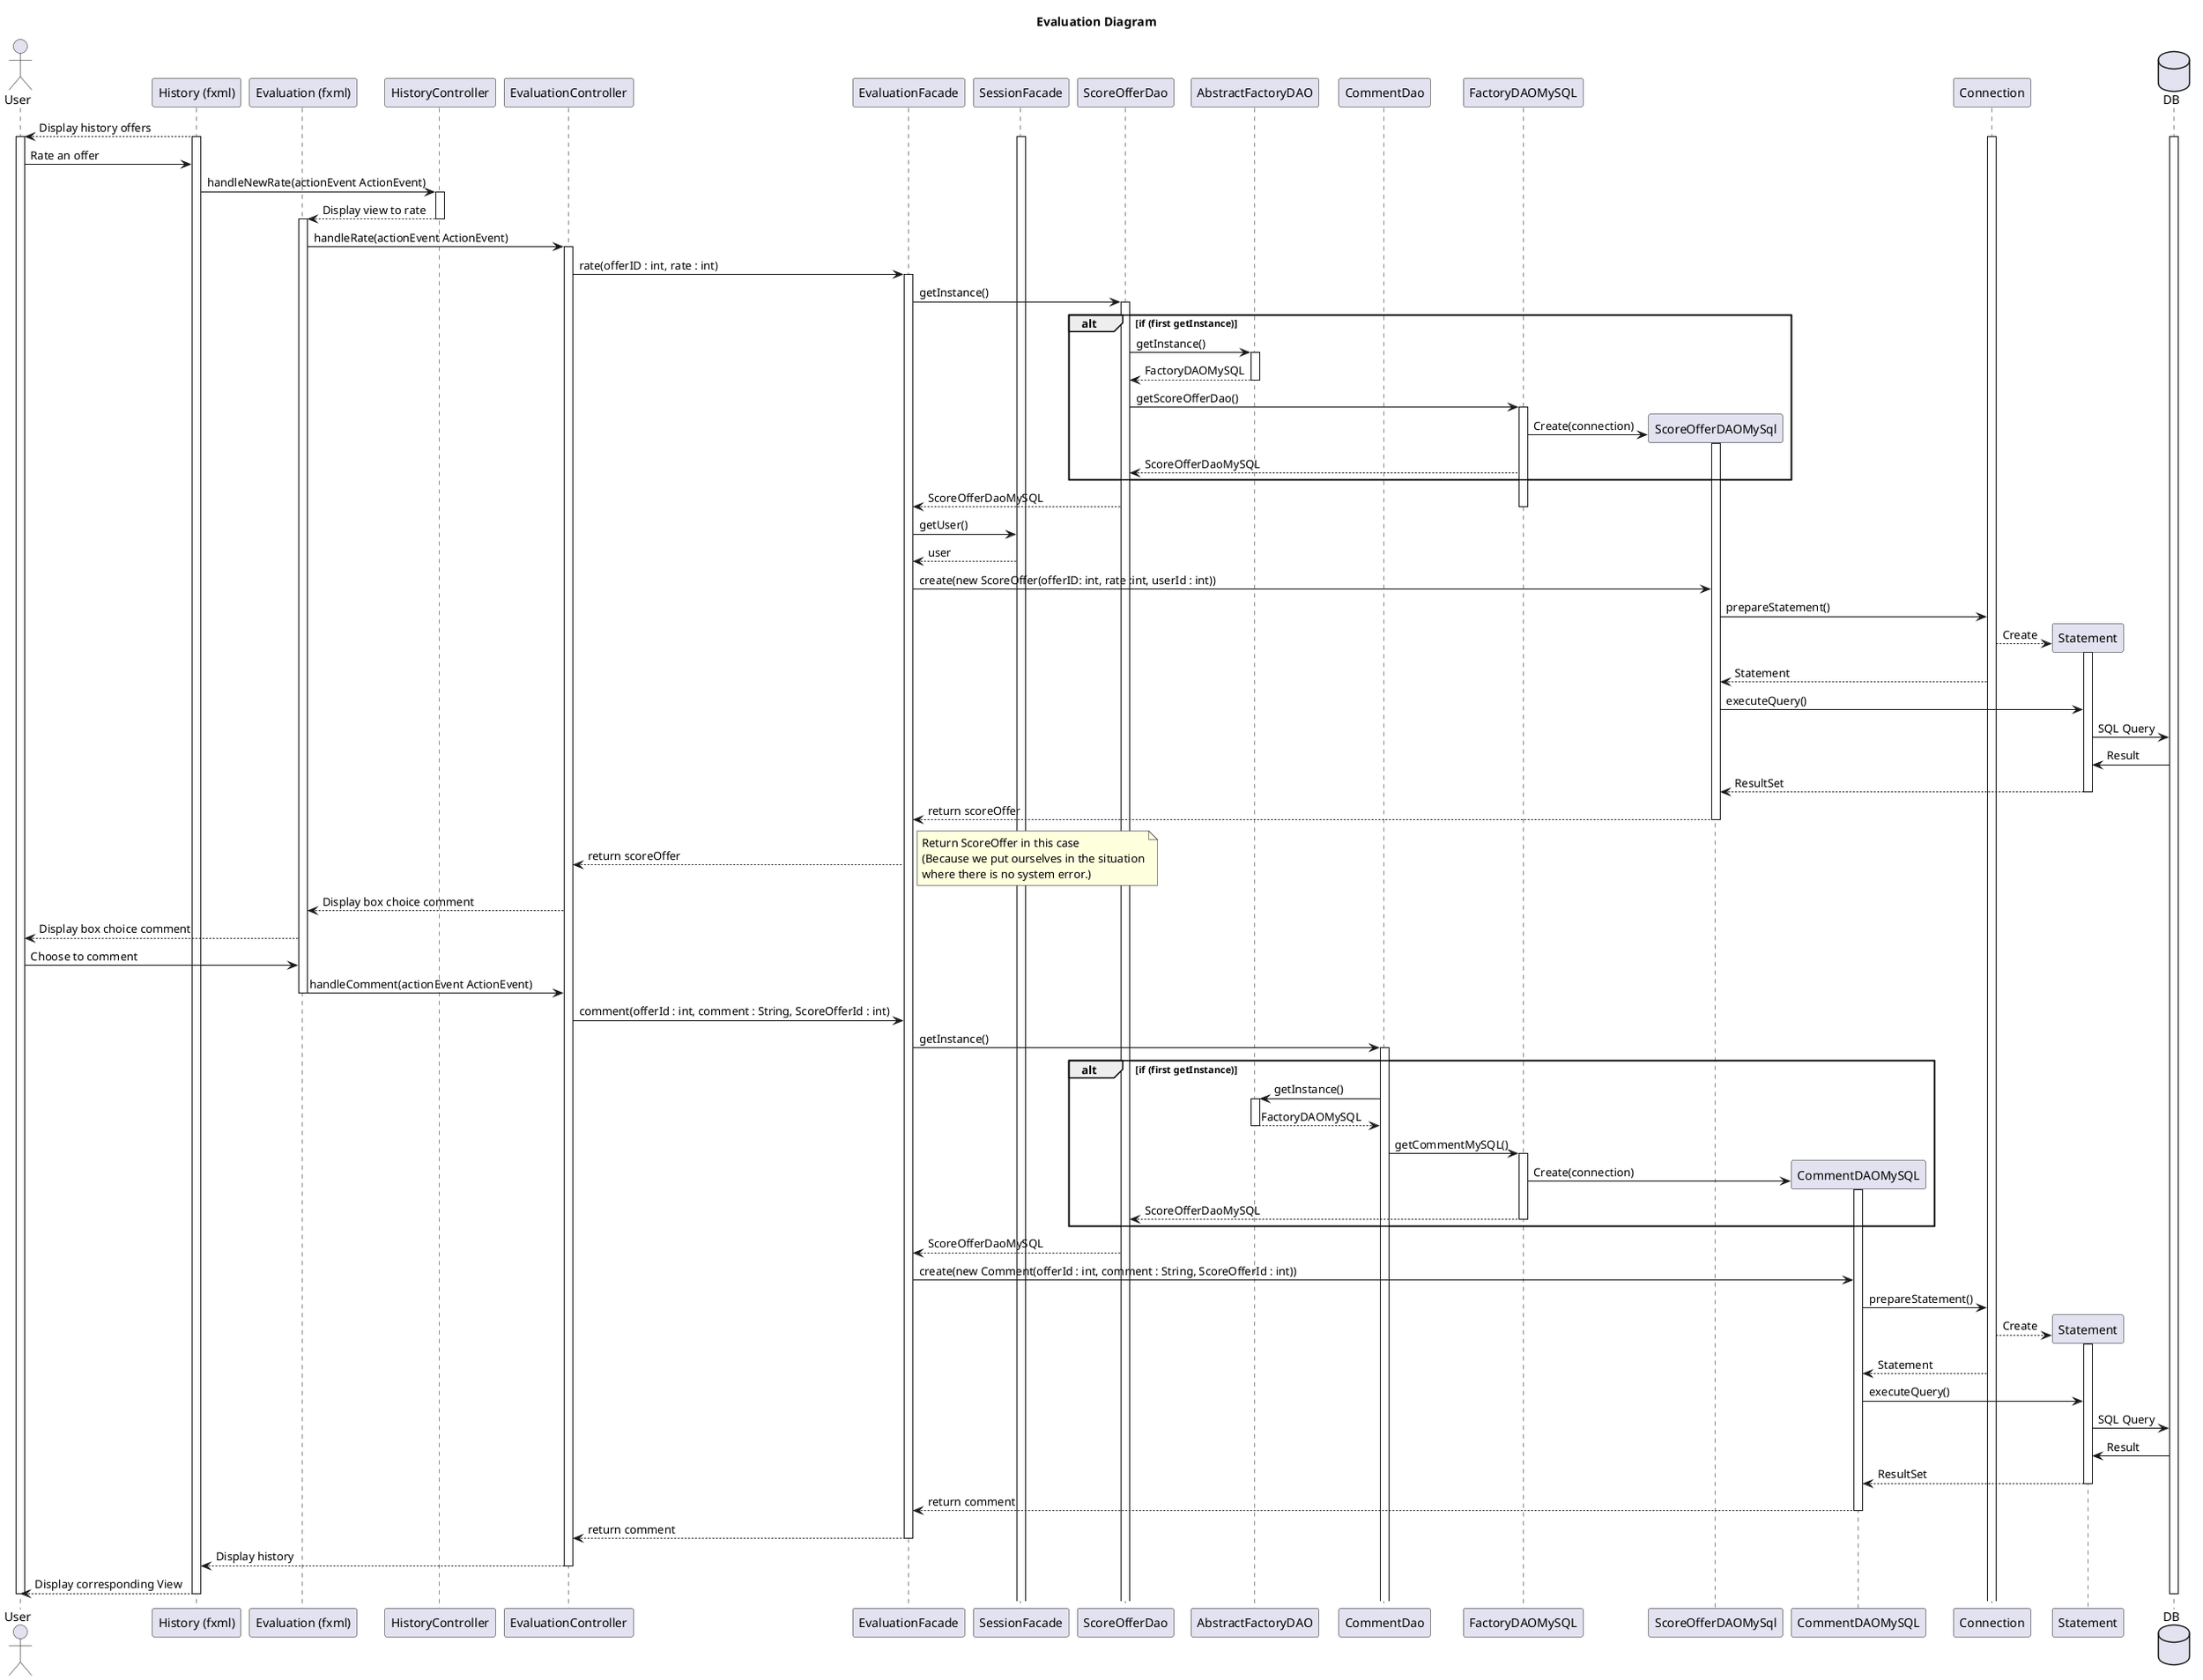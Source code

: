 @startuml
title Evaluation Diagram

actor User
participant "History (fxml)"
participant "Evaluation (fxml)" as evView
participant HistoryController
participant EvaluationController
participant EvaluationFacade
participant SessionFacade
participant ScoreOfferDao
participant AbstractFactoryDAO
participant CommentDao
participant FactoryDAOMySQL
participant ScoreOfferDAOMySql
participant CommentDAOMySQL
participant Connection
participant Statement
database DB


"History (fxml)"-->User: Display history offers

activate "History (fxml)"
activate User
activate DB
activate SessionFacade
activate Connection

User->"History (fxml)": Rate an offer

"History (fxml)"->HistoryController: handleNewRate(actionEvent ActionEvent)

activate HistoryController
HistoryController --> evView :  Display view to rate
deactivate HistoryController
activate evView
evView -> EvaluationController : handleRate(actionEvent ActionEvent)

activate EvaluationController
EvaluationController->EvaluationFacade: rate(offerID : int, rate : int)



activate EvaluationFacade
EvaluationFacade->ScoreOfferDao : getInstance()
alt if (first getInstance)
    activate ScoreOfferDao
    ScoreOfferDao -> AbstractFactoryDAO : getInstance()
    activate AbstractFactoryDAO
    AbstractFactoryDAO --> ScoreOfferDao : FactoryDAOMySQL
    deactivate AbstractFactoryDAO

    ScoreOfferDao -> FactoryDAOMySQL : getScoreOfferDao()
    activate FactoryDAOMySQL
    FactoryDAOMySQL -> ScoreOfferDAOMySql **:Create(connection)
    activate ScoreOfferDAOMySql
    FactoryDAOMySQL --> ScoreOfferDao : ScoreOfferDaoMySQL
end

ScoreOfferDao --> EvaluationFacade : ScoreOfferDaoMySQL



deactivate FactoryDAOMySQL
EvaluationFacade -> SessionFacade : getUser()
SessionFacade --> EvaluationFacade : user
EvaluationFacade->ScoreOfferDAOMySql: create(new ScoreOffer(offerID: int, rate :int, userId : int))

ScoreOfferDAOMySql->Connection: prepareStatement()


Connection-->Statement **: Create

activate Statement

Connection-->ScoreOfferDAOMySql: Statement



ScoreOfferDAOMySql->Statement:executeQuery()

Statement->DB: SQL Query

DB->Statement:Result

Statement-->ScoreOfferDAOMySql: ResultSet

deactivate Statement

ScoreOfferDAOMySql-->EvaluationFacade: return scoreOffer
deactivate ScoreOfferDAOMySql


EvaluationFacade --> EvaluationController : return scoreOffer
note right
    Return ScoreOffer in this case
    (Because we put ourselves in the situation
    where there is no system error.)
end note



EvaluationController --> evView : Display box choice comment
evView --> User : Display box choice comment
User -> evView : Choose to comment
evView -> EvaluationController : handleComment(actionEvent ActionEvent)
deactivate evView
EvaluationController -> EvaluationFacade : comment(offerId : int, comment : String, ScoreOfferId : int)

EvaluationFacade->CommentDao : getInstance()
alt if (first getInstance)
    activate CommentDao
    CommentDao -> AbstractFactoryDAO : getInstance()
    activate AbstractFactoryDAO
    AbstractFactoryDAO --> CommentDao : FactoryDAOMySQL
    deactivate AbstractFactoryDAO

    CommentDao -> FactoryDAOMySQL : getCommentMySQL()
    activate FactoryDAOMySQL
    FactoryDAOMySQL -> CommentDAOMySQL **:Create(connection)
    activate CommentDAOMySQL
    FactoryDAOMySQL --> ScoreOfferDao : ScoreOfferDaoMySQL

    deactivate FactoryDAOMySQL
end

ScoreOfferDao --> EvaluationFacade : ScoreOfferDaoMySQL



EvaluationFacade -> CommentDAOMySQL : create(new Comment(offerId : int, comment : String, ScoreOfferId : int))

CommentDAOMySQL->Connection: prepareStatement()

Connection-->Statement **: Create

activate Statement

Connection-->CommentDAOMySQL: Statement


CommentDAOMySQL->Statement:executeQuery()

Statement->DB: SQL Query

DB->Statement:Result

Statement-->CommentDAOMySQL: ResultSet

deactivate Statement
CommentDAOMySQL --> EvaluationFacade : return comment
deactivate CommentDAOMySQL
EvaluationFacade --> EvaluationController : return comment
deactivate EvaluationFacade
EvaluationController --> "History (fxml)" : Display history
deactivate EvaluationController
deactivate EvaluationFacade

deactivate HistoryController

"History (fxml)" --> User: Display corresponding View

deactivate "History (fxml)"
deactivate DB
deactivate User

@enduml